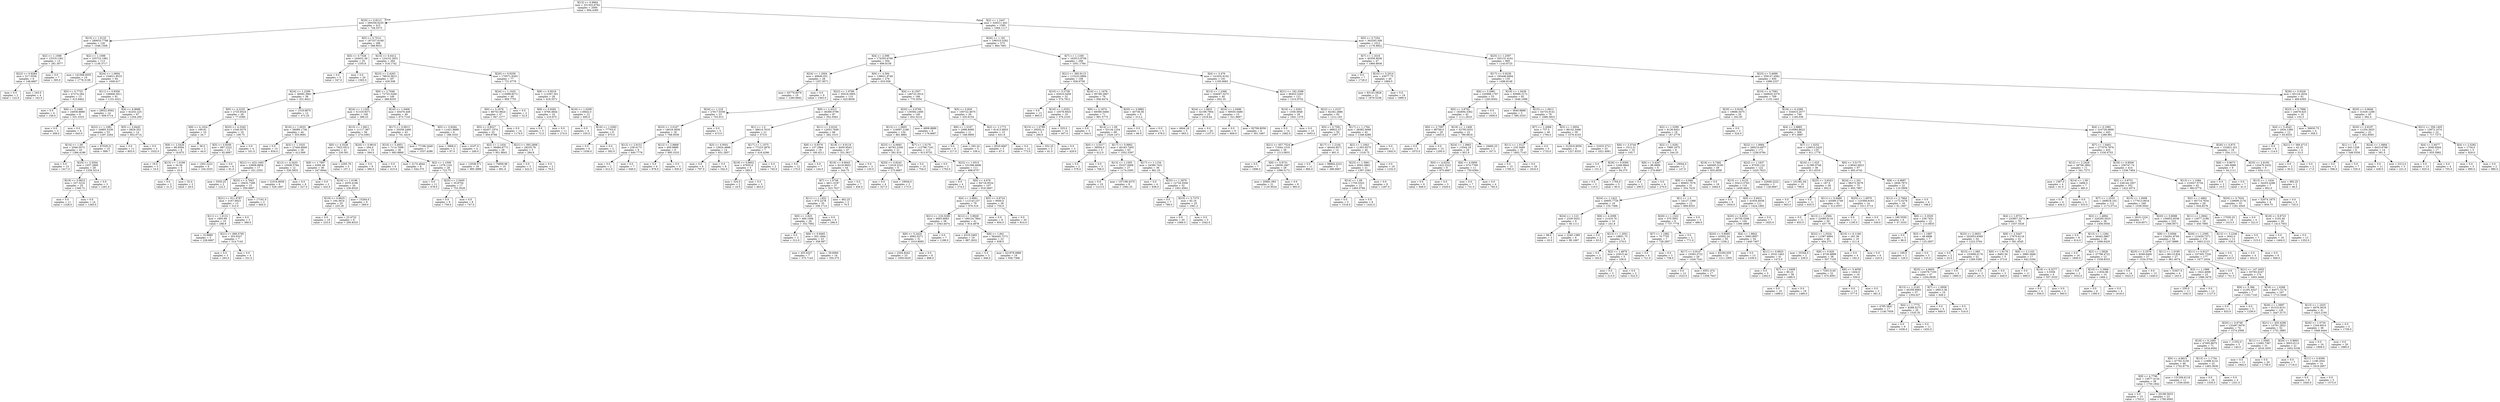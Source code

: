 digraph Tree {
node [shape=box] ;
0 [label="X[13] <= 0.9964\nmse = 331303.6792\nsamples = 2000\nvalue = 994.4385"] ;
1 [label="X[20] <= 0.8213\nmse = 260256.6235\nsamples = 415\nvalue = 728.3373"] ;
0 -> 1 [labeldistance=2.5, labelangle=45, headlabel="True"] ;
2 [label="X[15] <= 1.0133\nmse = 280633.7788\nsamples = 126\nvalue = 1048.1508"] ;
1 -> 2 ;
3 [label="X[2] <= 1.1098\nmse = 15319.1361\nsamples = 13\nvalue = 281.3077"] ;
2 -> 3 ;
4 [label="X[22] <= 0.9284\nmse = 517.5556\nsamples = 6\nvalue = 148.6667"] ;
3 -> 4 ;
5 [label="mse = 0.0\nsamples = 2\nvalue = 122.0"] ;
4 -> 5 ;
6 [label="mse = 243.0\nsamples = 4\nvalue = 162.0"] ;
4 -> 6 ;
7 [label="mse = 0.0\nsamples = 7\nvalue = 395.0"] ;
3 -> 7 ;
8 [label="X[2] <= 1.1098\nmse = 235722.1981\nsamples = 113\nvalue = 1136.3717"] ;
2 -> 8 ;
9 [label="mse = 141568.0055\nsamples = 19\nvalue = 1778.3158"] ;
8 -> 9 ;
10 [label="X[24] <= 1.0604\nmse = 154621.8533\nsamples = 94\nvalue = 1006.617"] ;
8 -> 10 ;
11 [label="X[5] <= 0.7733\nmse = 47274.284\nsamples = 13\nvalue = 415.8462"] ;
10 -> 11 ;
12 [label="mse = 0.0\nsamples = 4\nvalue = 156.0"] ;
11 -> 12 ;
13 [label="X[6] <= 3.1666\nmse = 24938.8889\nsamples = 9\nvalue = 531.3333"] ;
11 -> 13 ;
14 [label="mse = 0.0\nsamples = 3\nvalue = 308.0"] ;
13 -> 14 ;
15 [label="mse = 0.0\nsamples = 6\nvalue = 643.0"] ;
13 -> 15 ;
16 [label="X[11] <= 0.9356\nmse = 106846.5911\nsamples = 81\nvalue = 1101.4321"] ;
10 -> 16 ;
17 [label="mse = 28022.9592\nsamples = 14\nvalue = 609.5714"] ;
16 -> 17 ;
18 [label="X[4] <= 6.9698\nmse = 62202.225\nsamples = 67\nvalue = 1204.209"] ;
16 -> 18 ;
19 [label="X[22] <= 1.1081\nmse = 34893.5336\nsamples = 53\nvalue = 1297.2264"] ;
18 -> 19 ;
20 [label="X[14] <= 1.09\nmse = 2046.0573\nsamples = 43\nvalue = 1366.4186"] ;
19 -> 20 ;
21 [label="mse = 0.0\nsamples = 15\nvalue = 1417.0"] ;
20 -> 21 ;
22 [label="X[25] <= 2.5504\nmse = 1037.2895\nsamples = 28\nvalue = 1339.3214"] ;
20 -> 22 ;
23 [label="X[19] <= 0.9623\nmse = 337.3216\nsamples = 25\nvalue = 1348.72"] ;
22 -> 23 ;
24 [label="mse = 0.0\nsamples = 11\nvalue = 1328.0"] ;
23 -> 24 ;
25 [label="mse = 0.0\nsamples = 14\nvalue = 1365.0"] ;
23 -> 25 ;
26 [label="mse = 0.0\nsamples = 3\nvalue = 1261.0"] ;
22 -> 26 ;
27 [label="mse = 67029.21\nsamples = 10\nvalue = 999.7"] ;
19 -> 27 ;
28 [label="X[5] <= 0.8445\nmse = 8829.352\nsamples = 14\nvalue = 852.0714"] ;
18 -> 28 ;
29 [label="mse = 0.0\nsamples = 11\nvalue = 803.0"] ;
28 -> 29 ;
30 [label="mse = 0.0\nsamples = 3\nvalue = 1032.0"] ;
28 -> 30 ;
31 [label="X[5] <= 0.7514\nmse = 187337.6169\nsamples = 289\nvalue = 588.9031"] ;
1 -> 31 ;
32 [label="X[5] <= 0.7328\nmse = 244431.36\nsamples = 25\nvalue = 1335.8"] ;
31 -> 32 ;
33 [label="mse = 0.0\nsamples = 5\nvalue = 347.0"] ;
32 -> 33 ;
34 [label="mse = 0.0\nsamples = 20\nvalue = 1583.0"] ;
32 -> 34 ;
35 [label="X[10] <= 6.0412\nmse = 124101.2651\nsamples = 264\nvalue = 518.1742"] ;
31 -> 35 ;
36 [label="X[23] <= 2.4263\nmse = 78616.5815\nsamples = 187\nvalue = 430.508"] ;
35 -> 36 ;
37 [label="X[24] <= 1.2299\nmse = 36092.3961\nsamples = 38\nvalue = 201.8421"] ;
36 -> 37 ;
38 [label="X[0] <= 4.2235\nmse = 2725.6524\nsamples = 26\nvalue = 77.0385"] ;
37 -> 38 ;
39 [label="X[9] <= 4.1024\nmse = 169.81\nsamples = 10\nvalue = 24.7"] ;
38 -> 39 ;
40 [label="X[9] <= 2.5426\nmse = 86.8594\nsamples = 8\nvalue = 19.875"] ;
39 -> 40 ;
41 [label="mse = 18.0\nsamples = 3\nvalue = 10.0"] ;
40 -> 41 ;
42 [label="X[15] <= 1.0189\nmse = 34.56\nsamples = 5\nvalue = 25.8"] ;
40 -> 42 ;
43 [label="mse = 0.0\nsamples = 2\nvalue = 21.0"] ;
42 -> 43 ;
44 [label="mse = 32.0\nsamples = 3\nvalue = 29.0"] ;
42 -> 44 ;
45 [label="mse = 36.0\nsamples = 2\nvalue = 44.0"] ;
39 -> 45 ;
46 [label="X[25] <= 4.3345\nmse = 1540.9375\nsamples = 16\nvalue = 109.75"] ;
38 -> 46 ;
47 [label="X[5] <= 0.8356\nmse = 887.2222\nsamples = 12\nvalue = 92.6667"] ;
46 -> 47 ;
48 [label="mse = 1502.2222\nsamples = 6\nvalue = 104.3333"] ;
47 -> 48 ;
49 [label="mse = 0.0\nsamples = 6\nvalue = 81.0"] ;
47 -> 49 ;
50 [label="mse = 0.0\nsamples = 4\nvalue = 161.0"] ;
46 -> 50 ;
51 [label="mse = 1518.6875\nsamples = 12\nvalue = 472.25"] ;
37 -> 51 ;
52 [label="X[9] <= 2.7048\nmse = 72725.5266\nsamples = 149\nvalue = 488.8255"] ;
36 -> 52 ;
53 [label="X[24] <= 1.1205\nmse = 51319.9371\nsamples = 100\nvalue = 398.23"] ;
52 -> 53 ;
54 [label="X[16] <= 1.0033\nmse = 58089.1736\nsamples = 44\nvalue = 555.9091"] ;
53 -> 54 ;
55 [label="mse = 0.0\nsamples = 15\nvalue = 834.0"] ;
54 -> 55 ;
56 [label="X[3] <= 1.1025\nmse = 27444.6849\nsamples = 29\nvalue = 412.069"] ;
54 -> 56 ;
57 [label="X[21] <= 423.1493\nmse = 23608.8858\nsamples = 17\nvalue = 331.2353"] ;
56 -> 57 ;
58 [label="mse = 5550.25\nsamples = 2\nvalue = 122.5"] ;
57 -> 58 ;
59 [label="X[25] <= 3.7943\nmse = 19432.7289\nsamples = 15\nvalue = 359.0667"] ;
57 -> 59 ;
60 [label="X[21] <= 911.8787\nmse = 3167.6923\nsamples = 13\nvalue = 312.0"] ;
59 -> 60 ;
61 [label="X[11] <= 1.0131\nmse = 1805.69\nsamples = 10\nvalue = 288.9"] ;
60 -> 61 ;
62 [label="mse = 10.8889\nsamples = 3\nvalue = 228.6667"] ;
61 -> 62 ;
63 [label="X[21] <= 668.5795\nmse = 353.6327\nsamples = 7\nvalue = 314.7143"] ;
61 -> 63 ;
64 [label="mse = 0.0\nsamples = 3\nvalue = 293.0"] ;
63 -> 64 ;
65 [label="mse = 0.0\nsamples = 4\nvalue = 331.0"] ;
63 -> 65 ;
66 [label="mse = 0.0\nsamples = 3\nvalue = 389.0"] ;
60 -> 66 ;
67 [label="mse = 17161.0\nsamples = 2\nvalue = 665.0"] ;
59 -> 67 ;
68 [label="X[12] <= 4.3433\nmse = 10508.5764\nsamples = 12\nvalue = 526.5833"] ;
56 -> 68 ;
69 [label="mse = 21016.8056\nsamples = 6\nvalue = 526.1667"] ;
68 -> 69 ;
70 [label="mse = 0.0\nsamples = 6\nvalue = 527.0"] ;
68 -> 70 ;
71 [label="X[15] <= 1.0811\nmse = 11117.367\nsamples = 56\nvalue = 274.3393"] ;
53 -> 71 ;
72 [label="X[0] <= 4.3528\nmse = 7922.0512\nsamples = 41\nvalue = 230.561"] ;
71 -> 72 ;
73 [label="X[9] <= 1.7897\nmse = 6300.49\nsamples = 36\nvalue = 247.6944"] ;
72 -> 73 ;
74 [label="mse = 0.0\nsamples = 2\nvalue = 432.0"] ;
73 -> 74 ;
75 [label="X[16] <= 1.0196\nmse = 4555.4196\nsamples = 34\nvalue = 236.8529"] ;
73 -> 75 ;
76 [label="X[19] <= 0.9625\nmse = 194.3616\nsamples = 25\nvalue = 225.28"] ;
75 -> 76 ;
77 [label="mse = 0.0\nsamples = 19\nvalue = 233.0"] ;
76 -> 77 ;
78 [label="mse = 23.4722\nsamples = 6\nvalue = 200.8333"] ;
76 -> 78 ;
79 [label="mse = 15264.0\nsamples = 9\nvalue = 269.0"] ;
75 -> 79 ;
80 [label="mse = 2265.76\nsamples = 5\nvalue = 107.2"] ;
72 -> 80 ;
81 [label="X[20] <= 0.9616\nmse = 294.0\nsamples = 15\nvalue = 394.0"] ;
71 -> 81 ;
82 [label="mse = 0.0\nsamples = 9\nvalue = 380.0"] ;
81 -> 82 ;
83 [label="mse = 0.0\nsamples = 6\nvalue = 415.0"] ;
81 -> 83 ;
84 [label="X[16] <= 1.0406\nmse = 65476.449\nsamples = 49\nvalue = 673.7143"] ;
52 -> 84 ;
85 [label="X[17] <= 0.9913\nmse = 35558.2466\nsamples = 43\nvalue = 741.4419"] ;
84 -> 85 ;
86 [label="X[10] <= 5.4951\nmse = 7114.7099\nsamples = 36\nvalue = 683.8889"] ;
85 -> 86 ;
87 [label="mse = 2174.4844\nsamples = 8\nvalue = 544.375"] ;
86 -> 87 ;
88 [label="X[2] <= 1.1509\nmse = 1376.1161\nsamples = 28\nvalue = 723.75"] ;
86 -> 88 ;
89 [label="mse = 0.0\nsamples = 11\nvalue = 678.0"] ;
88 -> 89 ;
90 [label="X[25] <= 2.5405\nmse = 35.8754\nsamples = 17\nvalue = 753.3529"] ;
88 -> 90 ;
91 [label="mse = 0.0\nsamples = 9\nvalue = 759.0"] ;
90 -> 91 ;
92 [label="mse = 0.0\nsamples = 8\nvalue = 747.0"] ;
90 -> 92 ;
93 [label="mse = 77196.2449\nsamples = 7\nvalue = 1037.4286"] ;
85 -> 93 ;
94 [label="X[5] <= 0.8284\nmse = 11421.8889\nsamples = 6\nvalue = 188.3333"] ;
84 -> 94 ;
95 [label="mse = 3969.0\nsamples = 2\nvalue = 67.0"] ;
94 -> 95 ;
96 [label="mse = 4107.0\nsamples = 4\nvalue = 249.0"] ;
94 -> 96 ;
97 [label="X[20] <= 0.9256\nmse = 170571.6303\nsamples = 77\nvalue = 731.0779"] ;
35 -> 97 ;
98 [label="X[24] <= 1.1025\nmse = 115998.8272\nsamples = 49\nvalue = 909.7755"] ;
97 -> 98 ;
99 [label="X[0] <= 5.1676\nmse = 86752.9624\nsamples = 47\nvalue = 947.1277"] ;
98 -> 99 ;
100 [label="X[5] <= 0.8527\nmse = 92457.1974\nsamples = 33\nvalue = 850.8788"] ;
99 -> 100 ;
101 [label="X[2] <= 1.1434\nmse = 36484.6773\nsamples = 28\nvalue = 951.9643"] ;
100 -> 101 ;
102 [label="mse = 12038.571\nsamples = 18\nvalue = 985.3889"] ;
101 -> 102 ;
103 [label="mse = 74856.96\nsamples = 10\nvalue = 891.8"] ;
101 -> 103 ;
104 [label="X[21] <= 393.2806\nmse = 28235.76\nsamples = 5\nvalue = 284.8"] ;
100 -> 104 ;
105 [label="mse = 0.0\nsamples = 3\nvalue = 422.0"] ;
104 -> 105 ;
106 [label="mse = 0.0\nsamples = 2\nvalue = 79.0"] ;
104 -> 106 ;
107 [label="mse = 0.0\nsamples = 14\nvalue = 1174.0"] ;
99 -> 107 ;
108 [label="mse = 0.0\nsamples = 2\nvalue = 32.0"] ;
98 -> 108 ;
109 [label="X[8] <= 0.9518\nmse = 112397.301\nsamples = 28\nvalue = 418.3571"] ;
97 -> 109 ;
110 [label="X[8] <= 0.9282\nmse = 8766.4844\nsamples = 16\nvalue = 210.875"] ;
109 -> 110 ;
111 [label="mse = 0.0\nsamples = 5\nvalue = 72.0"] ;
110 -> 111 ;
112 [label="mse = 0.0\nsamples = 11\nvalue = 274.0"] ;
110 -> 112 ;
113 [label="X[16] <= 1.0209\nmse = 116642.0\nsamples = 12\nvalue = 695.0"] ;
109 -> 113 ;
114 [label="mse = 0.0\nsamples = 4\nvalue = 335.0"] ;
113 -> 114 ;
115 [label="X[16] <= 1.0382\nmse = 77763.0\nsamples = 8\nvalue = 875.0"] ;
113 -> 115 ;
116 [label="mse = 0.0\nsamples = 6\nvalue = 1036.0"] ;
115 -> 116 ;
117 [label="mse = 0.0\nsamples = 2\nvalue = 392.0"] ;
115 -> 117 ;
118 [label="X[2] <= 1.2447\nmse = 326511.443\nsamples = 1585\nvalue = 1064.1117"] ;
0 -> 118 [labeldistance=2.5, labelangle=-45, headlabel="False"] ;
119 [label="X[26] <= 1.191\nmse = 199310.5282\nsamples = 573\nvalue = 864.7661"] ;
118 -> 119 ;
120 [label="X[4] <= 2.099\nmse = 174355.6766\nsamples = 304\nvalue = 699.8158"] ;
119 -> 120 ;
121 [label="X[24] <= 1.2004\nmse = 49640.051\nsamples = 28\nvalue = 1357.8571"] ;
120 -> 121 ;
122 [label="mse = 43776.8476\nsamples = 19\nvalue = 1260.6842"] ;
121 -> 122 ;
123 [label="mse = 0.0\nsamples = 9\nvalue = 1563.0"] ;
121 -> 123 ;
124 [label="X[9] <= 4.394\nmse = 138621.9749\nsamples = 276\nvalue = 633.058"] ;
120 -> 124 ;
125 [label="X[22] <= 1.0789\nmse = 55019.5905\nsamples = 110\nvalue = 425.8636"] ;
124 -> 125 ;
126 [label="X[24] <= 1.218\nmse = 27817.0359\nsamples = 23\nvalue = 703.913"] ;
125 -> 126 ;
127 [label="X[23] <= 3.0167\nmse = 16618.3858\nsamples = 18\nvalue = 768.0556"] ;
126 -> 127 ;
128 [label="X[12] <= 2.9151\nmse = 236.6173\nsamples = 9\nvalue = 640.7778"] ;
127 -> 128 ;
129 [label="mse = 0.0\nsamples = 2\nvalue = 612.0"] ;
128 -> 129 ;
130 [label="mse = 0.0\nsamples = 7\nvalue = 649.0"] ;
128 -> 130 ;
131 [label="X[12] <= 2.8868\nmse = 600.8889\nsamples = 9\nvalue = 895.3333"] ;
127 -> 131 ;
132 [label="mse = 0.0\nsamples = 6\nvalue = 878.0"] ;
131 -> 132 ;
133 [label="mse = 0.0\nsamples = 3\nvalue = 930.0"] ;
131 -> 133 ;
134 [label="mse = 0.0\nsamples = 5\nvalue = 473.0"] ;
126 -> 134 ;
135 [label="X[9] <= 2.4313\nmse = 36369.0799\nsamples = 87\nvalue = 352.3563"] ;
125 -> 135 ;
136 [label="X[1] <= 1.0\nmse = 48614.7619\nsamples = 21\nvalue = 573.0"] ;
135 -> 136 ;
137 [label="X[3] <= 0.9501\nmse = 15924.4898\nsamples = 14\nvalue = 651.2857"] ;
136 -> 137 ;
138 [label="mse = 0.0\nsamples = 6\nvalue = 797.0"] ;
137 -> 138 ;
139 [label="mse = 0.0\nsamples = 8\nvalue = 542.0"] ;
137 -> 139 ;
140 [label="X[17] <= 1.1075\nmse = 77223.3878\nsamples = 7\nvalue = 416.4286"] ;
136 -> 140 ;
141 [label="X[19] <= 0.9852\nmse = 47655.6\nsamples = 5\nvalue = 285.0"] ;
140 -> 141 ;
142 [label="mse = 324.0\nsamples = 2\nvalue = 18.0"] ;
141 -> 142 ;
143 [label="mse = 0.0\nsamples = 3\nvalue = 463.0"] ;
141 -> 143 ;
144 [label="mse = 0.0\nsamples = 2\nvalue = 745.0"] ;
140 -> 144 ;
145 [label="X[11] <= 0.9102\nmse = 12053.7649\nsamples = 66\nvalue = 282.1515"] ;
135 -> 145 ;
146 [label="X[8] <= 0.9376\nmse = 157.2964\nsamples = 19\nvalue = 160.4211"] ;
145 -> 146 ;
147 [label="mse = 0.0\nsamples = 12\nvalue = 170.0"] ;
146 -> 147 ;
148 [label="mse = 0.0\nsamples = 7\nvalue = 144.0"] ;
146 -> 148 ;
149 [label="X[18] <= 9.9116\nmse = 8450.9543\nsamples = 47\nvalue = 331.3617"] ;
145 -> 149 ;
150 [label="X[18] <= 9.8043\nmse = 6218.9602\nsamples = 44\nvalue = 344.75"] ;
149 -> 150 ;
151 [label="X[7] <= 1.0748\nmse = 4611.0197\nsamples = 37\nvalue = 323.7027"] ;
150 -> 151 ;
152 [label="X[11] <= 1.1452\nmse = 975.2278\nsamples = 35\nvalue = 338.1714"] ;
151 -> 152 ;
153 [label="X[0] <= 2.825\nmse = 484.1006\nsamples = 26\nvalue = 352.7692"] ;
152 -> 153 ;
154 [label="mse = 0.0\nsamples = 3\nvalue = 312.0"] ;
153 -> 154 ;
155 [label="X[8] <= 0.9465\nmse = 302.1664\nsamples = 23\nvalue = 358.087"] ;
153 -> 155 ;
156 [label="mse = 455.6327\nsamples = 7\nvalue = 375.7143"] ;
155 -> 156 ;
157 [label="mse = 39.6094\nsamples = 16\nvalue = 350.375"] ;
155 -> 157 ;
158 [label="mse = 0.0\nsamples = 9\nvalue = 296.0"] ;
152 -> 158 ;
159 [label="mse = 462.25\nsamples = 2\nvalue = 70.5"] ;
151 -> 159 ;
160 [label="mse = 0.0\nsamples = 7\nvalue = 456.0"] ;
150 -> 160 ;
161 [label="mse = 0.0\nsamples = 3\nvalue = 135.0"] ;
149 -> 161 ;
162 [label="X[4] <= 6.1507\nmse = 146723.3014\nsamples = 166\nvalue = 770.3554"] ;
124 -> 162 ;
163 [label="X[20] <= 0.9794\nmse = 130592.2495\nsamples = 140\nvalue = 832.5214"] ;
162 -> 163 ;
164 [label="X[13] <= 1.0605\nmse = 116097.2188\nsamples = 134\nvalue = 861.8881"] ;
163 -> 164 ;
165 [label="X[23] <= 4.0693\nmse = 40762.2358\nsamples = 21\nvalue = 581.619"] ;
164 -> 165 ;
166 [label="X[20] <= 0.8243\nmse = 11618.2222\nsamples = 6\nvalue = 275.6667"] ;
165 -> 166 ;
167 [label="mse = 0.0\nsamples = 4\nvalue = 327.0"] ;
166 -> 167 ;
168 [label="mse = 19044.0\nsamples = 2\nvalue = 173.0"] ;
166 -> 168 ;
169 [label="mse = 0.0\nsamples = 15\nvalue = 704.0"] ;
165 -> 169 ;
170 [label="X[7] <= 1.0176\nmse = 112786.7161\nsamples = 113\nvalue = 913.9735"] ;
164 -> 170 ;
171 [label="mse = 0.0\nsamples = 2\nvalue = 1763.0"] ;
170 -> 171 ;
172 [label="X[22] <= 1.0515\nmse = 101596.6696\nsamples = 111\nvalue = 898.6757"] ;
170 -> 172 ;
173 [label="mse = 0.0\nsamples = 4\nvalue = 374.0"] ;
172 -> 173 ;
174 [label="X[0] <= 4.678\nmse = 94718.9534\nsamples = 107\nvalue = 918.2897"] ;
172 -> 174 ;
175 [label="X[4] <= 3.9991\nmse = 112143.237\nsamples = 79\nvalue = 976.519"] ;
174 -> 175 ;
176 [label="X[21] <= 218.3296\nmse = 9663.6683\nsamples = 38\nvalue = 1043.4474"] ;
175 -> 176 ;
177 [label="X[9] <= 5.2424\nmse = 6062.0271\nsamples = 31\nvalue = 1010.8065"] ;
176 -> 177 ;
178 [label="mse = 2204.8242\nsamples = 23\nvalue = 1050.0435"] ;
177 -> 178 ;
179 [label="mse = 0.0\nsamples = 8\nvalue = 898.0"] ;
177 -> 179 ;
180 [label="mse = 0.0\nsamples = 7\nvalue = 1188.0"] ;
176 -> 180 ;
181 [label="X[12] <= 3.9828\nmse = 199124.7864\nsamples = 41\nvalue = 914.4878"] ;
175 -> 181 ;
182 [label="mse = 6319.2465\nsamples = 19\nvalue = 887.2632"] ;
181 -> 182 ;
183 [label="X[6] <= 1.841\nmse = 364445.7273\nsamples = 22\nvalue = 938.0"] ;
181 -> 183 ;
184 [label="mse = 0.0\nsamples = 3\nvalue = 946.0"] ;
183 -> 184 ;
185 [label="mse = 421978.0886\nsamples = 19\nvalue = 936.7368"] ;
183 -> 185 ;
186 [label="X[5] <= 0.8724\nmse = 9000.0\nsamples = 28\nvalue = 754.0"] ;
174 -> 186 ;
187 [label="mse = 0.0\nsamples = 8\nvalue = 604.0"] ;
186 -> 187 ;
188 [label="mse = 0.0\nsamples = 20\nvalue = 814.0"] ;
186 -> 188 ;
189 [label="mse = 4908.8889\nsamples = 6\nvalue = 176.6667"] ;
163 -> 189 ;
190 [label="X[5] <= 0.829\nmse = 100722.4675\nsamples = 26\nvalue = 435.6154"] ;
162 -> 190 ;
191 [label="X[6] <= 1.0167\nmse = 2998.8099\nsamples = 11\nvalue = 168.0909"] ;
190 -> 191 ;
192 [label="mse = 0.0\nsamples = 6\nvalue = 217.0"] ;
191 -> 192 ;
193 [label="mse = 282.24\nsamples = 5\nvalue = 109.4"] ;
191 -> 193 ;
194 [label="X[2] <= 1.1773\nmse = 81413.8933\nsamples = 15\nvalue = 631.8"] ;
190 -> 194 ;
195 [label="mse = 8320.6667\nsamples = 3\nvalue = 67.0"] ;
194 -> 195 ;
196 [label="mse = 0.0\nsamples = 12\nvalue = 773.0"] ;
194 -> 196 ;
197 [label="X[7] <= 1.1169\nmse = 162013.9756\nsamples = 269\nvalue = 1051.1784"] ;
119 -> 197 ;
198 [label="X[21] <= 395.9115\nmse = 115223.0894\nsamples = 108\nvalue = 836.6759"] ;
197 -> 198 ;
199 [label="X[10] <= 5.2738\nmse = 63910.0459\nsamples = 32\nvalue = 574.7812"] ;
198 -> 199 ;
200 [label="mse = 0.0\nsamples = 13\nvalue = 865.0"] ;
199 -> 200 ;
201 [label="X[16] <= 1.0353\nmse = 10578.6925\nsamples = 19\nvalue = 376.2105"] ;
199 -> 201 ;
202 [label="X[15] <= 1.0799\nmse = 29202.4\nsamples = 5\nvalue = 290.0"] ;
201 -> 202 ;
203 [label="mse = 552.25\nsamples = 2\nvalue = 81.5"] ;
202 -> 203 ;
204 [label="mse = 0.0\nsamples = 3\nvalue = 429.0"] ;
202 -> 204 ;
205 [label="mse = 325.0\nsamples = 14\nvalue = 407.0"] ;
201 -> 205 ;
206 [label="X[24] <= 1.1678\nmse = 95789.2867\nsamples = 76\nvalue = 946.9474"] ;
198 -> 206 ;
207 [label="X[9] <= 2.1874\nmse = 69390.0468\nsamples = 71\nvalue = 991.5775"] ;
206 -> 207 ;
208 [label="mse = 0.0\nsamples = 3\nvalue = 344.0"] ;
207 -> 208 ;
209 [label="X[14] <= 1.09\nmse = 53134.1254\nsamples = 68\nvalue = 1020.1471"] ;
207 -> 209 ;
210 [label="X[0] <= 3.5317\nmse = 36504.0\nsamples = 5\nvalue = 612.0"] ;
209 -> 210 ;
211 [label="mse = 0.0\nsamples = 2\nvalue = 378.0"] ;
210 -> 211 ;
212 [label="mse = 0.0\nsamples = 3\nvalue = 768.0"] ;
210 -> 212 ;
213 [label="X[17] <= 0.9962\nmse = 40183.7405\nsamples = 63\nvalue = 1052.5397"] ;
209 -> 213 ;
214 [label="X[13] <= 1.1505\nmse = 35327.0069\nsamples = 27\nvalue = 1174.2593"] ;
213 -> 214 ;
215 [label="mse = 0.0\nsamples = 19\nvalue = 1213.0"] ;
214 -> 215 ;
216 [label="mse = 107198.4375\nsamples = 8\nvalue = 1082.25"] ;
214 -> 216 ;
217 [label="X[17] <= 1.1154\nmse = 24380.7431\nsamples = 36\nvalue = 961.25"] ;
213 -> 217 ;
218 [label="mse = 0.0\nsamples = 4\nvalue = 638.0"] ;
217 -> 218 ;
219 [label="X[25] <= 1.2879\nmse = 12734.3506\nsamples = 32\nvalue = 1001.6562"] ;
217 -> 219 ;
220 [label="mse = 0.0\nsamples = 7\nvalue = 789.0"] ;
219 -> 220 ;
221 [label="X[10] <= 5.7375\nmse = 92.16\nsamples = 25\nvalue = 1061.2"] ;
219 -> 221 ;
222 [label="mse = 0.0\nsamples = 20\nvalue = 1066.0"] ;
221 -> 222 ;
223 [label="mse = 0.0\nsamples = 5\nvalue = 1042.0"] ;
221 -> 223 ;
224 [label="X[20] <= 0.9862\nmse = 40738.56\nsamples = 5\nvalue = 313.2"] ;
206 -> 224 ;
225 [label="mse = 0.0\nsamples = 2\nvalue = 66.0"] ;
224 -> 225 ;
226 [label="mse = 0.0\nsamples = 3\nvalue = 478.0"] ;
224 -> 226 ;
227 [label="X[4] <= 3.476\nmse = 141832.6102\nsamples = 161\nvalue = 1195.0683"] ;
197 -> 227 ;
228 [label="X[13] <= 1.2366\nmse = 104047.3275\nsamples = 40\nvalue = 832.35"] ;
227 -> 228 ;
229 [label="X[24] <= 1.0825\nmse = 32198.7904\nsamples = 25\nvalue = 1018.64"] ;
228 -> 229 ;
230 [label="mse = 4844.16\nsamples = 5\nvalue = 665.2"] ;
229 -> 230 ;
231 [label="mse = 0.0\nsamples = 20\nvalue = 1107.0"] ;
229 -> 231 ;
232 [label="X[24] <= 1.0496\nmse = 69555.0489\nsamples = 15\nvalue = 521.8667"] ;
228 -> 232 ;
233 [label="mse = 0.0\nsamples = 9\nvalue = 669.0"] ;
232 -> 233 ;
234 [label="mse = 92706.8056\nsamples = 6\nvalue = 301.1667"] ;
232 -> 234 ;
235 [label="X[21] <= 192.3398\nmse = 96453.5283\nsamples = 121\nvalue = 1314.9752"] ;
227 -> 235 ;
236 [label="X[16] <= 1.0261\nmse = 1558.3948\nsamples = 29\nvalue = 1641.1379"] ;
235 -> 236 ;
237 [label="mse = 0.0\nsamples = 14\nvalue = 1682.0"] ;
236 -> 237 ;
238 [label="mse = 0.0\nsamples = 15\nvalue = 1603.0"] ;
236 -> 238 ;
239 [label="X[22] <= 1.0157\nmse = 82262.2886\nsamples = 92\nvalue = 1212.163"] ;
235 -> 239 ;
240 [label="X[5] <= 0.7581\nmse = 98822.57\nsamples = 50\nvalue = 1097.7"] ;
239 -> 240 ;
241 [label="X[21] <= 657.7524\nmse = 71644.1319\nsamples = 36\nvalue = 1213.0833"] ;
240 -> 241 ;
242 [label="mse = 0.0\nsamples = 7\nvalue = 1696.0"] ;
241 -> 242 ;
243 [label="X[8] <= 0.9731\nmse = 19058.1807\nsamples = 29\nvalue = 1096.5172"] ;
241 -> 243 ;
244 [label="mse = 20681.093\nsamples = 21\nvalue = 1135.9524"] ;
243 -> 244 ;
245 [label="mse = 0.0\nsamples = 8\nvalue = 993.0"] ;
243 -> 245 ;
246 [label="X[17] <= 1.2104\nmse = 46444.8571\nsamples = 14\nvalue = 801.0"] ;
240 -> 246 ;
247 [label="mse = 0.0\nsamples = 11\nvalue = 884.0"] ;
246 -> 247 ;
248 [label="mse = 98864.2222\nsamples = 3\nvalue = 496.6667"] ;
246 -> 248 ;
249 [label="X[17] <= 1.1764\nmse = 28382.0068\nsamples = 42\nvalue = 1348.4286"] ;
239 -> 249 ;
250 [label="X[2] <= 1.1843\nmse = 11303.9375\nsamples = 40\nvalue = 1318.75"] ;
249 -> 250 ;
251 [label="X[23] <= 1.5961\nmse = 8562.0862\nsamples = 21\nvalue = 1397.2381"] ;
250 -> 251 ;
252 [label="X[14] <= 1.09\nmse = 1750.5325\nsamples = 13\nvalue = 1465.0769"] ;
251 -> 252 ;
253 [label="mse = 0.0\nsamples = 5\nvalue = 1518.0"] ;
252 -> 253 ;
254 [label="mse = 0.0\nsamples = 8\nvalue = 1432.0"] ;
252 -> 254 ;
255 [label="mse = 0.0\nsamples = 8\nvalue = 1287.0"] ;
251 -> 255 ;
256 [label="mse = 0.0\nsamples = 19\nvalue = 1232.0"] ;
250 -> 256 ;
257 [label="mse = 0.0\nsamples = 2\nvalue = 1942.0"] ;
249 -> 257 ;
258 [label="X[5] <= 0.7254\nmse = 363293.308\nsamples = 1012\nvalue = 1176.9822"] ;
118 -> 258 ;
259 [label="X[7] <= 1.1618\nmse = 40356.9036\nsamples = 47\nvalue = 1860.8936"] ;
258 -> 259 ;
260 [label="mse = 0.0\nsamples = 7\nvalue = 1726.0"] ;
259 -> 260 ;
261 [label="X[10] <= 5.2014\nmse = 43677.75\nsamples = 40\nvalue = 1884.5"] ;
259 -> 261 ;
262 [label="mse = 83143.5828\nsamples = 21\nvalue = 1879.5238"] ;
261 -> 262 ;
263 [label="mse = 0.0\nsamples = 19\nvalue = 1890.0"] ;
261 -> 263 ;
264 [label="X[25] <= 1.2597\nmse = 355131.4161\nsamples = 965\nvalue = 1143.6725"] ;
258 -> 264 ;
265 [label="X[17] <= 0.9239\nmse = 185446.6694\nsamples = 135\nvalue = 1496.8148"] ;
264 -> 265 ;
266 [label="X[6] <= 5.5981\nmse = 235998.1787\nsamples = 53\nvalue = 1265.8302"] ;
265 -> 266 ;
267 [label="X[0] <= 3.8762\nmse = 182694.3362\nsamples = 42\nvalue = 1111.2619"] ;
266 -> 267 ;
268 [label="X[0] <= 2.7097\nmse = 86700.0\nsamples = 20\nvalue = 1465.0"] ;
267 -> 268 ;
269 [label="mse = 0.0\nsamples = 5\nvalue = 1975.0"] ;
268 -> 269 ;
270 [label="mse = 0.0\nsamples = 15\nvalue = 1295.0"] ;
268 -> 270 ;
271 [label="X[19] <= 1.1406\nmse = 52793.0351\nsamples = 22\nvalue = 789.6818"] ;
267 -> 271 ;
272 [label="X[24] <= 1.0863\nmse = 13544.19\nsamples = 20\nvalue = 851.9"] ;
271 -> 272 ;
273 [label="X[0] <= 4.6254\nmse = 1422.2222\nsamples = 9\nvalue = 975.6667"] ;
272 -> 273 ;
274 [label="mse = 0.0\nsamples = 6\nvalue = 949.0"] ;
273 -> 274 ;
275 [label="mse = 0.0\nsamples = 3\nvalue = 1029.0"] ;
273 -> 275 ;
276 [label="X[6] <= 4.0956\nmse = 674.7769\nsamples = 11\nvalue = 750.6364"] ;
272 -> 276 ;
277 [label="mse = 0.0\nsamples = 7\nvalue = 731.0"] ;
276 -> 277 ;
278 [label="mse = 0.0\nsamples = 4\nvalue = 785.0"] ;
276 -> 278 ;
279 [label="mse = 19460.25\nsamples = 2\nvalue = 167.5"] ;
271 -> 279 ;
280 [label="mse = 0.0\nsamples = 11\nvalue = 1856.0"] ;
266 -> 280 ;
281 [label="X[19] <= 1.0439\nmse = 95999.3172\nsamples = 82\nvalue = 1646.1098"] ;
265 -> 281 ;
282 [label="mse = 3640.8889\nsamples = 3\nvalue = 580.3333"] ;
281 -> 282 ;
283 [label="X[15] <= 1.0612\nmse = 54733.9141\nsamples = 79\nvalue = 1686.5823"] ;
281 -> 283 ;
284 [label="X[7] <= 1.2068\nmse = 737.5\nsamples = 40\nvalue = 1794.0"] ;
283 -> 284 ;
285 [label="X[11] <= 1.0127\nmse = 235.3469\nsamples = 35\nvalue = 1802.7143"] ;
284 -> 285 ;
286 [label="mse = 0.0\nsamples = 15\nvalue = 1785.0"] ;
285 -> 286 ;
287 [label="mse = 0.0\nsamples = 20\nvalue = 1816.0"] ;
285 -> 287 ;
288 [label="mse = 0.0\nsamples = 5\nvalue = 1733.0"] ;
284 -> 288 ;
289 [label="X[3] <= 1.0954\nmse = 86142.5496\nsamples = 39\nvalue = 1576.4103"] ;
283 -> 289 ;
290 [label="mse = 312916.8056\nsamples = 6\nvalue = 1327.8333"] ;
289 -> 290 ;
291 [label="mse = 31633.5721\nsamples = 33\nvalue = 1621.6061"] ;
289 -> 291 ;
292 [label="X[23] <= 5.4699\nmse = 359147.4562\nsamples = 830\nvalue = 1086.2337"] ;
264 -> 292 ;
293 [label="X[10] <= 4.7583\nmse = 349920.2379\nsamples = 769\nvalue = 1135.1443"] ;
292 -> 293 ;
294 [label="X[20] <= 0.9182\nmse = 19666.5475\nsamples = 20\nvalue = 202.95"] ;
293 -> 294 ;
295 [label="X[2] <= 1.5299\nmse = 9126.6451\nsamples = 18\nvalue = 167.2778"] ;
294 -> 295 ;
296 [label="X[6] <= 3.3744\nmse = 1512.21\nsamples = 10\nvalue = 105.7"] ;
295 -> 296 ;
297 [label="mse = 0.0\nsamples = 2\nvalue = 151.0"] ;
296 -> 297 ;
298 [label="X[26] <= 0.9395\nmse = 1248.9844\nsamples = 8\nvalue = 94.375"] ;
296 -> 298 ;
299 [label="mse = 0.0\nsamples = 3\nvalue = 110.0"] ;
298 -> 299 ;
300 [label="mse = 1764.0\nsamples = 5\nvalue = 85.0"] ;
298 -> 300 ;
301 [label="X[2] <= 1.6281\nmse = 7980.1875\nsamples = 8\nvalue = 244.25"] ;
295 -> 301 ;
302 [label="X[9] <= 3.4267\nmse = 88.8889\nsamples = 6\nvalue = 276.6667"] ;
301 -> 302 ;
303 [label="mse = 0.0\nsamples = 2\nvalue = 290.0"] ;
302 -> 303 ;
304 [label="mse = 0.0\nsamples = 4\nvalue = 270.0"] ;
302 -> 304 ;
305 [label="mse = 19044.0\nsamples = 2\nvalue = 147.0"] ;
301 -> 305 ;
306 [label="mse = 0.0\nsamples = 2\nvalue = 524.0"] ;
294 -> 306 ;
307 [label="X[18] <= 6.2269\nmse = 334915.2577\nsamples = 749\nvalue = 1160.036"] ;
293 -> 307 ;
308 [label="X[4] <= 2.8885\nmse = 310084.8623\nsamples = 306\nvalue = 971.8987"] ;
307 -> 308 ;
309 [label="X[22] <= 1.0684\nmse = 269210.6977\nsamples = 171\nvalue = 1256.6784"] ;
308 -> 309 ;
310 [label="X[18] <= 5.7482\nmse = 449495.5185\nsamples = 49\nvalue = 835.6939"] ;
309 -> 310 ;
311 [label="X[8] <= 0.949\nmse = 80802.7076\nsamples = 31\nvalue = 354.7419"] ;
310 -> 311 ;
312 [label="X[24] <= 1.1422\nmse = 20605.7729\nsamples = 19\nvalue = 155.7368"] ;
311 -> 312 ;
313 [label="X[24] <= 1.123\nmse = 2330.5432\nsamples = 9\nvalue = 60.1111"] ;
312 -> 313 ;
314 [label="mse = 98.0\nsamples = 3\nvalue = 20.0"] ;
313 -> 314 ;
315 [label="mse = 2240.1389\nsamples = 6\nvalue = 80.1667"] ;
313 -> 315 ;
316 [label="X[6] <= 4.2099\nmse = 21416.76\nsamples = 10\nvalue = 241.8"] ;
312 -> 316 ;
317 [label="mse = 0.0\nsamples = 2\nvalue = 93.0"] ;
316 -> 317 ;
318 [label="X[13] <= 1.2051\nmse = 19851.75\nsamples = 8\nvalue = 279.0"] ;
316 -> 318 ;
319 [label="mse = 0.0\nsamples = 3\nvalue = 183.0"] ;
318 -> 319 ;
320 [label="X[2] <= 1.4879\nmse = 22915.44\nsamples = 5\nvalue = 336.6"] ;
318 -> 320 ;
321 [label="mse = 0.0\nsamples = 3\nvalue = 213.0"] ;
320 -> 321 ;
322 [label="mse = 0.0\nsamples = 2\nvalue = 522.0"] ;
320 -> 322 ;
323 [label="X[1] <= 1.0\nmse = 14127.1389\nsamples = 12\nvalue = 669.8333"] ;
311 -> 323 ;
324 [label="X[26] <= 1.1322\nmse = 370.3951\nsamples = 9\nvalue = 737.7778"] ;
323 -> 324 ;
325 [label="X[7] <= 1.1982\nmse = 70.7755\nsamples = 7\nvalue = 728.2857"] ;
324 -> 325 ;
326 [label="mse = 0.0\nsamples = 4\nvalue = 721.0"] ;
325 -> 326 ;
327 [label="mse = 0.0\nsamples = 3\nvalue = 738.0"] ;
325 -> 327 ;
328 [label="mse = 0.0\nsamples = 2\nvalue = 771.0"] ;
324 -> 328 ;
329 [label="mse = 0.0\nsamples = 3\nvalue = 466.0"] ;
323 -> 329 ;
330 [label="mse = 0.0\nsamples = 18\nvalue = 1664.0"] ;
310 -> 330 ;
331 [label="X[22] <= 1.1837\nmse = 97030.132\nsamples = 122\nvalue = 1425.7623"] ;
309 -> 331 ;
332 [label="X[15] <= 1.0125\nmse = 55413.5763\nsamples = 119\nvalue = 1458.4622"] ;
331 -> 332 ;
333 [label="mse = 0.0\nsamples = 8\nvalue = 1934.0"] ;
332 -> 333 ;
334 [label="X[0] <= 5.8431\nmse = 41934.6038\nsamples = 111\nvalue = 1424.1892"] ;
332 -> 334 ;
335 [label="X[20] <= 0.8331\nmse = 26739.3266\nsamples = 104\nvalue = 1390.4808"] ;
334 -> 335 ;
336 [label="X[20] <= 0.8095\nmse = 43502.24\nsamples = 50\nvalue = 1336.2"] ;
335 -> 336 ;
337 [label="X[17] <= 0.9147\nmse = 10383.3722\nsamples = 29\nvalue = 1426.7241"] ;
336 -> 337 ;
338 [label="mse = 0.0\nsamples = 12\nvalue = 1523.0"] ;
337 -> 338 ;
339 [label="mse = 6551.474\nsamples = 17\nvalue = 1358.7647"] ;
337 -> 339 ;
340 [label="mse = 62294.059\nsamples = 21\nvalue = 1211.1905"] ;
336 -> 340 ;
341 [label="X[4] <= 1.8842\nmse = 5963.8957\nsamples = 54\nvalue = 1440.7407"] ;
335 -> 341 ;
342 [label="mse = 0.0\nsamples = 13\nvalue = 1339.0"] ;
341 -> 342 ;
343 [label="X[11] <= 0.8825\nmse = 3532.1463\nsamples = 41\nvalue = 1473.0"] ;
341 -> 343 ;
344 [label="mse = 0.0\nsamples = 3\nvalue = 1264.0"] ;
343 -> 344 ;
345 [label="X[7] <= 1.0408\nmse = 90.25\nsamples = 38\nvalue = 1489.5"] ;
343 -> 345 ;
346 [label="mse = 0.0\nsamples = 19\nvalue = 1499.0"] ;
345 -> 346 ;
347 [label="mse = 0.0\nsamples = 19\nvalue = 1480.0"] ;
345 -> 347 ;
348 [label="mse = 0.0\nsamples = 7\nvalue = 1925.0"] ;
334 -> 348 ;
349 [label="mse = 22948.2222\nsamples = 3\nvalue = 128.6667"] ;
331 -> 349 ;
350 [label="X[7] <= 1.0252\nmse = 129013.2425\nsamples = 135\nvalue = 611.1778"] ;
308 -> 350 ;
351 [label="X[16] <= 1.025\nmse = 31380.0748\nsamples = 38\nvalue = 911.6316"] ;
350 -> 351 ;
352 [label="mse = 101381.64\nsamples = 10\nvalue = 798.6"] ;
351 -> 352 ;
353 [label="X[25] <= 3.6523\nmse = 187.0\nsamples = 28\nvalue = 952.0"] ;
351 -> 353 ;
354 [label="mse = 0.0\nsamples = 17\nvalue = 963.0"] ;
353 -> 354 ;
355 [label="mse = 0.0\nsamples = 11\nvalue = 935.0"] ;
353 -> 355 ;
356 [label="X[0] <= 3.5175\nmse = 118042.6823\nsamples = 97\nvalue = 493.4742"] ;
350 -> 356 ;
357 [label="X[24] <= 1.201\nmse = 96272.5678\nsamples = 75\nvalue = 605.7867"] ;
356 -> 357 ;
358 [label="X[11] <= 0.9489\nmse = 43589.2749\nsamples = 61\nvalue = 512.6557"] ;
357 -> 358 ;
359 [label="mse = 0.0\nsamples = 11\nvalue = 853.0"] ;
358 -> 359 ;
360 [label="X[13] <= 1.2564\nmse = 22089.0116\nsamples = 50\nvalue = 437.78"] ;
358 -> 360 ;
361 [label="X[22] <= 1.0324\nmse = 11587.4994\nsamples = 40\nvalue = 494.275"] ;
360 -> 361 ;
362 [label="mse = 35344.0\nsamples = 2\nvalue = 239.0"] ;
361 -> 362 ;
363 [label="X[8] <= 0.929\nmse = 6726.8899\nsamples = 38\nvalue = 507.7105"] ;
361 -> 363 ;
364 [label="mse = 7293.5145\nsamples = 22\nvalue = 470.4091"] ;
363 -> 364 ;
365 [label="X[6] <= 5.4058\nmse = 1404.0\nsamples = 16\nvalue = 559.0"] ;
363 -> 365 ;
366 [label="mse = 0.0\nsamples = 13\nvalue = 577.0"] ;
365 -> 366 ;
367 [label="mse = 0.0\nsamples = 3\nvalue = 481.0"] ;
365 -> 367 ;
368 [label="X[10] <= 6.1166\nmse = 261.36\nsamples = 10\nvalue = 211.8"] ;
360 -> 368 ;
369 [label="mse = 0.0\nsamples = 4\nvalue = 192.0"] ;
368 -> 369 ;
370 [label="mse = 0.0\nsamples = 6\nvalue = 225.0"] ;
368 -> 370 ;
371 [label="X[25] <= 1.6979\nmse = 123368.8163\nsamples = 14\nvalue = 1011.5714"] ;
357 -> 371 ;
372 [label="mse = 0.0\nsamples = 11\nvalue = 1195.0"] ;
371 -> 372 ;
373 [label="mse = 0.0\nsamples = 3\nvalue = 339.0"] ;
371 -> 373 ;
374 [label="X[8] <= 0.9687\nmse = 2656.7872\nsamples = 22\nvalue = 110.5909"] ;
356 -> 374 ;
375 [label="X[12] <= 2.7964\nmse = 1172.0278\nsamples = 18\nvalue = 91.1667"] ;
374 -> 375 ;
376 [label="mse = 160.5556\nsamples = 6\nvalue = 47.3333"] ;
375 -> 376 ;
377 [label="X[6] <= 3.3529\nmse = 236.7431\nsamples = 12\nvalue = 113.0833"] ;
375 -> 377 ;
378 [label="mse = 0.0\nsamples = 5\nvalue = 96.0"] ;
377 -> 378 ;
379 [label="X[3] <= 1.1887\nmse = 48.4898\nsamples = 7\nvalue = 125.2857"] ;
377 -> 379 ;
380 [label="mse = 169.0\nsamples = 2\nvalue = 126.0"] ;
379 -> 380 ;
381 [label="mse = 0.0\nsamples = 5\nvalue = 125.0"] ;
379 -> 381 ;
382 [label="mse = 0.0\nsamples = 4\nvalue = 198.0"] ;
374 -> 382 ;
383 [label="X[4] <= 6.1992\nmse = 310729.0699\nsamples = 443\nvalue = 1289.991"] ;
307 -> 383 ;
384 [label="X[7] <= 1.0402\nmse = 277079.7976\nsamples = 425\nvalue = 1330.4753"] ;
383 -> 384 ;
385 [label="X[12] <= 2.2428\nmse = 38706.3802\nsamples = 11\nvalue = 341.7273"] ;
384 -> 385 ;
386 [label="mse = 1587.0\nsamples = 4\nvalue = 91.0"] ;
385 -> 386 ;
387 [label="X[14] <= 1.09\nmse = 3468.0\nsamples = 7\nvalue = 485.0"] ;
385 -> 387 ;
388 [label="mse = 0.0\nsamples = 4\nvalue = 434.0"] ;
387 -> 388 ;
389 [label="mse = 0.0\nsamples = 3\nvalue = 553.0"] ;
387 -> 389 ;
390 [label="X[18] <= 9.8506\nmse = 256747.74\nsamples = 414\nvalue = 1356.7464"] ;
384 -> 390 ;
391 [label="X[5] <= 0.8751\nmse = 236144.1857\nsamples = 352\nvalue = 1422.4574"] ;
390 -> 391 ;
392 [label="X[7] <= 1.2533\nmse = 269618.102\nsamples = 112\nvalue = 1172.0714"] ;
391 -> 392 ;
393 [label="X[4] <= 1.9731\nmse = 233857.2472\nsamples = 76\nvalue = 1037.5526"] ;
392 -> 393 ;
394 [label="X[25] <= 2.0653\nmse = 202653.9369\nsamples = 54\nvalue = 1223.3704"] ;
393 -> 394 ;
395 [label="mse = 0.0\nsamples = 2\nvalue = 23.0"] ;
394 -> 395 ;
396 [label="X[15] <= 1.085\nmse = 152898.0178\nsamples = 52\nvalue = 1269.5385"] ;
394 -> 396 ;
397 [label="X[25] <= 4.8605\nmse = 124579.7193\nsamples = 47\nvalue = 1204.0638"] ;
396 -> 397 ;
398 [label="X[13] <= 1.2145\nmse = 45358.9993\nsamples = 37\nvalue = 1354.027"] ;
397 -> 398 ;
399 [label="mse = 4785.3841\nsamples = 17\nvalue = 1140.7059"] ;
398 -> 399 ;
400 [label="X[4] <= 1.7775\nmse = 8288.5275\nsamples = 20\nvalue = 1535.35"] ;
398 -> 400 ;
401 [label="mse = 0.0\nsamples = 9\nvalue = 1636.0"] ;
400 -> 401 ;
402 [label="mse = 0.0\nsamples = 11\nvalue = 1453.0"] ;
400 -> 402 ;
403 [label="X[7] <= 1.0958\nmse = 26613.36\nsamples = 10\nvalue = 649.2"] ;
397 -> 403 ;
404 [label="mse = 0.0\nsamples = 4\nvalue = 849.0"] ;
403 -> 404 ;
405 [label="mse = 0.0\nsamples = 6\nvalue = 516.0"] ;
403 -> 405 ;
406 [label="mse = 0.0\nsamples = 5\nvalue = 1885.0"] ;
396 -> 406 ;
407 [label="X[9] <= 2.5447\nmse = 17670.6116\nsamples = 22\nvalue = 581.4545"] ;
393 -> 407 ;
408 [label="X[0] <= 1.9179\nmse = 8482.56\nsamples = 5\nvalue = 373.8"] ;
407 -> 408 ;
409 [label="mse = 0.0\nsamples = 2\nvalue = 261.0"] ;
408 -> 409 ;
410 [label="mse = 0.0\nsamples = 3\nvalue = 449.0"] ;
408 -> 410 ;
411 [label="X[6] <= 2.1103\nmse = 3960.3668\nsamples = 17\nvalue = 642.5294"] ;
407 -> 411 ;
412 [label="mse = 0.0\nsamples = 11\nvalue = 689.0"] ;
411 -> 412 ;
413 [label="X[18] <= 9.3277\nmse = 3.5556\nsamples = 6\nvalue = 557.3333"] ;
411 -> 413 ;
414 [label="mse = 0.0\nsamples = 4\nvalue = 556.0"] ;
413 -> 414 ;
415 [label="mse = 0.0\nsamples = 2\nvalue = 560.0"] ;
413 -> 415 ;
416 [label="X[2] <= 1.4894\nmse = 226265.0525\nsamples = 36\nvalue = 1456.0556"] ;
392 -> 416 ;
417 [label="mse = 0.0\nsamples = 8\nvalue = 614.0"] ;
416 -> 417 ;
418 [label="X[13] <= 1.1284\nmse = 30442.0867\nsamples = 28\nvalue = 1696.6429"] ;
416 -> 418 ;
419 [label="mse = 0.0\nsamples = 16\nvalue = 1800.0"] ;
418 -> 419 ;
420 [label="X[2] <= 1.5828\nmse = 37796.4722\nsamples = 12\nvalue = 1558.8333"] ;
418 -> 420 ;
421 [label="mse = 0.0\nsamples = 2\nvalue = 1932.0"] ;
420 -> 421 ;
422 [label="X[10] <= 5.3966\nmse = 11934.96\nsamples = 10\nvalue = 1484.2"] ;
420 -> 422 ;
423 [label="mse = 0.0\nsamples = 6\nvalue = 1395.0"] ;
422 -> 423 ;
424 [label="mse = 0.0\nsamples = 4\nvalue = 1618.0"] ;
422 -> 424 ;
425 [label="X[15] <= 1.0008\nmse = 177613.0616\nsamples = 240\nvalue = 1539.3042"] ;
391 -> 425 ;
426 [label="mse = 2610.1224\nsamples = 7\nvalue = 618.8571"] ;
425 -> 426 ;
427 [label="X[20] <= 0.8088\nmse = 156652.9338\nsamples = 233\nvalue = 1566.9571"] ;
425 -> 427 ;
428 [label="X[9] <= 3.6566\nmse = 134261.8765\nsamples = 54\nvalue = 1247.8889"] ;
427 -> 428 ;
429 [label="X[25] <= 3.2579\nmse = 8269.6406\nsamples = 27\nvalue = 1534.3704"] ;
428 -> 429 ;
430 [label="mse = 0.0\nsamples = 14\nvalue = 1622.0"] ;
429 -> 430 ;
431 [label="mse = 0.0\nsamples = 13\nvalue = 1440.0"] ;
429 -> 431 ;
432 [label="X[11] <= 1.0195\nmse = 96110.834\nsamples = 27\nvalue = 961.4074"] ;
428 -> 432 ;
433 [label="mse = 31827.0\nsamples = 4\nvalue = 243.0"] ;
432 -> 433 ;
434 [label="X[3] <= 1.1988\nmse = 1922.4008\nsamples = 23\nvalue = 1086.3478"] ;
432 -> 434 ;
435 [label="mse = 250.0\nsamples = 11\nvalue = 1042.0"] ;
434 -> 435 ;
436 [label="mse = 0.0\nsamples = 12\nvalue = 1127.0"] ;
434 -> 436 ;
437 [label="X[26] <= 1.2395\nmse = 123430.7371\nsamples = 179\nvalue = 1663.2123"] ;
427 -> 437 ;
438 [label="X[11] <= 0.9127\nmse = 107305.7326\nsamples = 177\nvalue = 1677.2034"] ;
437 -> 438 ;
439 [label="mse = 0.0\nsamples = 3\nvalue = 741.0"] ;
438 -> 439 ;
440 [label="X[21] <= 147.2655\nmse = 93783.6167\nsamples = 174\nvalue = 1693.3448"] ;
438 -> 440 ;
441 [label="X[9] <= 5.386\nmse = 21291.6327\nsamples = 7\nvalue = 1163.7143"] ;
440 -> 441 ;
442 [label="mse = 0.0\nsamples = 2\nvalue = 933.0"] ;
441 -> 442 ;
443 [label="mse = 0.0\nsamples = 5\nvalue = 1256.0"] ;
441 -> 443 ;
444 [label="X[16] <= 1.0268\nmse = 84571.5174\nsamples = 167\nvalue = 1715.5449"] ;
440 -> 444 ;
445 [label="X[26] <= 1.0997\nmse = 91510.9151\nsamples = 126\nvalue = 1647.3175"] ;
444 -> 445 ;
446 [label="X[20] <= 0.9748\nmse = 132487.9476\nsamples = 74\nvalue = 1574.2568"] ;
445 -> 446 ;
447 [label="X[18] <= 9.1495\nmse = 47005.8675\nsamples = 71\nvalue = 1634.8592"] ;
446 -> 447 ;
448 [label="X[0] <= 4.6815\nmse = 47792.5156\nsamples = 49\nvalue = 1702.8776"] ;
447 -> 448 ;
449 [label="X[9] <= 4.7796\nmse = 13677.4134\nsamples = 38\nvalue = 1750.1842"] ;
448 -> 449 ;
450 [label="mse = 0.0\nsamples = 15\nvalue = 1703.0"] ;
449 -> 450 ;
451 [label="mse = 20198.5633\nsamples = 23\nvalue = 1780.9565"] ;
449 -> 451 ;
452 [label="mse = 131206.6116\nsamples = 11\nvalue = 1539.4545"] ;
448 -> 452 ;
453 [label="X[13] <= 1.1734\nmse = 11998.4132\nsamples = 22\nvalue = 1483.3636"] ;
447 -> 453 ;
454 [label="mse = 0.0\nsamples = 18\nvalue = 1535.0"] ;
453 -> 454 ;
455 [label="mse = 0.0\nsamples = 4\nvalue = 1251.0"] ;
453 -> 455 ;
456 [label="mse = 11552.0\nsamples = 3\nvalue = 140.0"] ;
446 -> 456 ;
457 [label="X[21] <= 455.4296\nmse = 14791.2822\nsamples = 52\nvalue = 1751.2885"] ;
445 -> 457 ;
458 [label="X[11] <= 1.0585\nmse = 11692.7367\nsamples = 31\nvalue = 1818.1935"] ;
457 -> 458 ;
459 [label="mse = 0.0\nsamples = 11\nvalue = 1964.0"] ;
458 -> 459 ;
460 [label="mse = 0.0\nsamples = 20\nvalue = 1738.0"] ;
458 -> 460 ;
461 [label="X[20] <= 0.8663\nmse = 3003.0113\nsamples = 21\nvalue = 1652.5238"] ;
457 -> 461 ;
462 [label="mse = 0.0\nsamples = 7\nvalue = 1719.0"] ;
461 -> 462 ;
463 [label="X[11] <= 0.9366\nmse = 1190.2041\nsamples = 14\nvalue = 1619.2857"] ;
461 -> 463 ;
464 [label="mse = 0.0\nsamples = 9\nvalue = 1645.0"] ;
463 -> 464 ;
465 [label="mse = 0.0\nsamples = 5\nvalue = 1573.0"] ;
463 -> 465 ;
466 [label="X[13] <= 1.1625\nmse = 4976.5616\nsamples = 41\nvalue = 1925.2195"] ;
444 -> 466 ;
467 [label="X[26] <= 1.0734\nmse = 1244.6914\nsamples = 36\nvalue = 1948.4444"] ;
466 -> 467 ;
468 [label="mse = 0.0\nsamples = 16\nvalue = 1909.0"] ;
467 -> 468 ;
469 [label="mse = 0.0\nsamples = 20\nvalue = 1980.0"] ;
467 -> 469 ;
470 [label="mse = 0.0\nsamples = 5\nvalue = 1758.0"] ;
466 -> 470 ;
471 [label="mse = 0.0\nsamples = 2\nvalue = 425.0"] ;
437 -> 471 ;
472 [label="X[13] <= 1.1084\nmse = 210027.5734\nsamples = 62\nvalue = 983.6774"] ;
390 -> 472 ;
473 [label="X[2] <= 1.4962\nmse = 85714.7634\nsamples = 29\nvalue = 644.8276"] ;
472 -> 473 ;
474 [label="X[11] <= 1.0942\nmse = 12677.2188\nsamples = 19\nvalue = 450.7895"] ;
473 -> 474 ;
475 [label="X[12] <= 3.2246\nmse = 3042.0\nsamples = 12\nvalue = 530.0"] ;
474 -> 475 ;
476 [label="mse = 0.0\nsamples = 4\nvalue = 452.0"] ;
475 -> 476 ;
477 [label="mse = 0.0\nsamples = 8\nvalue = 569.0"] ;
475 -> 477 ;
478 [label="mse = 0.0\nsamples = 7\nvalue = 315.0"] ;
474 -> 478 ;
479 [label="mse = 17030.25\nsamples = 10\nvalue = 1013.5"] ;
473 -> 479 ;
480 [label="X[20] <= 0.7634\nmse = 129699.2176\nsamples = 33\nvalue = 1281.4545"] ;
472 -> 480 ;
481 [label="mse = 0.0\nsamples = 4\nvalue = 322.0"] ;
480 -> 481 ;
482 [label="X[18] <= 9.9723\nmse = 3102.44\nsamples = 29\nvalue = 1413.7931"] ;
480 -> 482 ;
483 [label="mse = 0.0\nsamples = 16\nvalue = 1464.0"] ;
482 -> 483 ;
484 [label="mse = 0.0\nsamples = 13\nvalue = 1352.0"] ;
482 -> 484 ;
485 [label="X[26] <= 0.875\nmse = 152821.321\nsamples = 18\nvalue = 334.1111"] ;
383 -> 485 ;
486 [label="X[8] <= 0.9073\nmse = 166.0988\nsamples = 9\nvalue = 34.1111"] ;
485 -> 486 ;
487 [label="mse = 0.0\nsamples = 2\nvalue = 10.0"] ;
486 -> 487 ;
488 [label="mse = 0.0\nsamples = 7\nvalue = 41.0"] ;
486 -> 488 ;
489 [label="X[25] <= 2.8193\nmse = 125476.5432\nsamples = 9\nvalue = 634.1111"] ;
485 -> 489 ;
490 [label="X[13] <= 1.1434\nmse = 34203.4286\nsamples = 7\nvalue = 802.0"] ;
489 -> 490 ;
491 [label="mse = 52074.1875\nsamples = 4\nvalue = 859.75"] ;
490 -> 491 ;
492 [label="mse = 0.0\nsamples = 3\nvalue = 725.0"] ;
490 -> 492 ;
493 [label="mse = 992.25\nsamples = 2\nvalue = 46.5"] ;
489 -> 493 ;
494 [label="X[26] <= 0.9326\nmse = 65124.2634\nsamples = 61\nvalue = 469.6393"] ;
292 -> 494 ;
495 [label="X[23] <= 5.7996\nmse = 24678.625\nsamples = 16\nvalue = 152.5"] ;
494 -> 495 ;
496 [label="X[4] <= 3.4543\nmse = 1834.1389\nsamples = 12\nvalue = 83.8333"] ;
495 -> 496 ;
497 [label="mse = 0.0\nsamples = 8\nvalue = 114.0"] ;
496 -> 497 ;
498 [label="X[21] <= 560.4715\nmse = 42.25\nsamples = 4\nvalue = 23.5"] ;
496 -> 498 ;
499 [label="mse = 0.0\nsamples = 2\nvalue = 30.0"] ;
498 -> 499 ;
500 [label="mse = 0.0\nsamples = 2\nvalue = 17.0"] ;
498 -> 500 ;
501 [label="mse = 36630.75\nsamples = 4\nvalue = 358.5"] ;
495 -> 501 ;
502 [label="X[20] <= 0.8646\nmse = 31029.1289\nsamples = 45\nvalue = 582.4"] ;
494 -> 502 ;
503 [label="X[20] <= 0.8197\nmse = 11254.3025\nsamples = 23\nvalue = 452.9565"] ;
502 -> 503 ;
504 [label="X[1] <= 1.0\nmse = 643.1358\nsamples = 9\nvalue = 548.5556"] ;
503 -> 504 ;
505 [label="mse = 0.0\nsamples = 2\nvalue = 596.0"] ;
504 -> 505 ;
506 [label="mse = 0.0\nsamples = 7\nvalue = 535.0"] ;
504 -> 506 ;
507 [label="X[24] <= 1.0894\nmse = 8423.6786\nsamples = 14\nvalue = 391.5"] ;
503 -> 507 ;
508 [label="mse = 0.0\nsamples = 11\nvalue = 438.0"] ;
507 -> 508 ;
509 [label="mse = 2312.0\nsamples = 3\nvalue = 221.0"] ;
507 -> 509 ;
510 [label="X[21] <= 356.1405\nmse = 15872.1074\nsamples = 22\nvalue = 717.7273"] ;
502 -> 510 ;
511 [label="X[4] <= 2.9477\nmse = 3040.8304\nsamples = 17\nvalue = 655.5882"] ;
510 -> 511 ;
512 [label="mse = 0.0\nsamples = 13\nvalue = 625.0"] ;
511 -> 512 ;
513 [label="mse = 0.0\nsamples = 4\nvalue = 755.0"] ;
511 -> 513 ;
514 [label="X[4] <= 2.5282\nmse = 1734.0\nsamples = 5\nvalue = 929.0"] ;
510 -> 514 ;
515 [label="mse = 0.0\nsamples = 3\nvalue = 895.0"] ;
514 -> 515 ;
516 [label="mse = 0.0\nsamples = 2\nvalue = 980.0"] ;
514 -> 516 ;
}